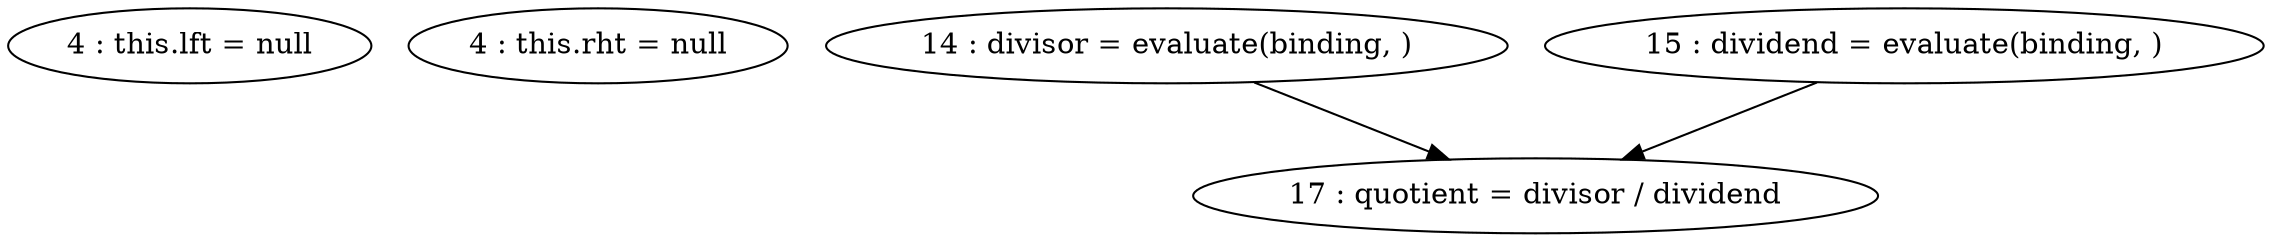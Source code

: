 digraph G {
"4 : this.lft = null"
"4 : this.rht = null"
"14 : divisor = evaluate(binding, )"
"14 : divisor = evaluate(binding, )" -> "17 : quotient = divisor / dividend"
"15 : dividend = evaluate(binding, )"
"15 : dividend = evaluate(binding, )" -> "17 : quotient = divisor / dividend"
"17 : quotient = divisor / dividend"
}